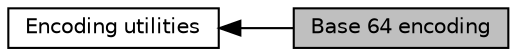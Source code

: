 digraph "Base 64 encoding"
{
  edge [fontname="Helvetica",fontsize="10",labelfontname="Helvetica",labelfontsize="10"];
  node [fontname="Helvetica",fontsize="10",shape=box];
  rankdir=LR;
  Node2 [label="Encoding utilities",height=0.2,width=0.4,color="black", fillcolor="white", style="filled",URL="$dc/d46/group__encode.html",tooltip="Utilities to support data encoding."];
  Node1 [label="Base 64 encoding",height=0.2,width=0.4,color="black", fillcolor="grey75", style="filled", fontcolor="black",tooltip="Base64 string encoding for binary data."];
  Node2->Node1 [shape=plaintext, dir="back", style="solid"];
}
